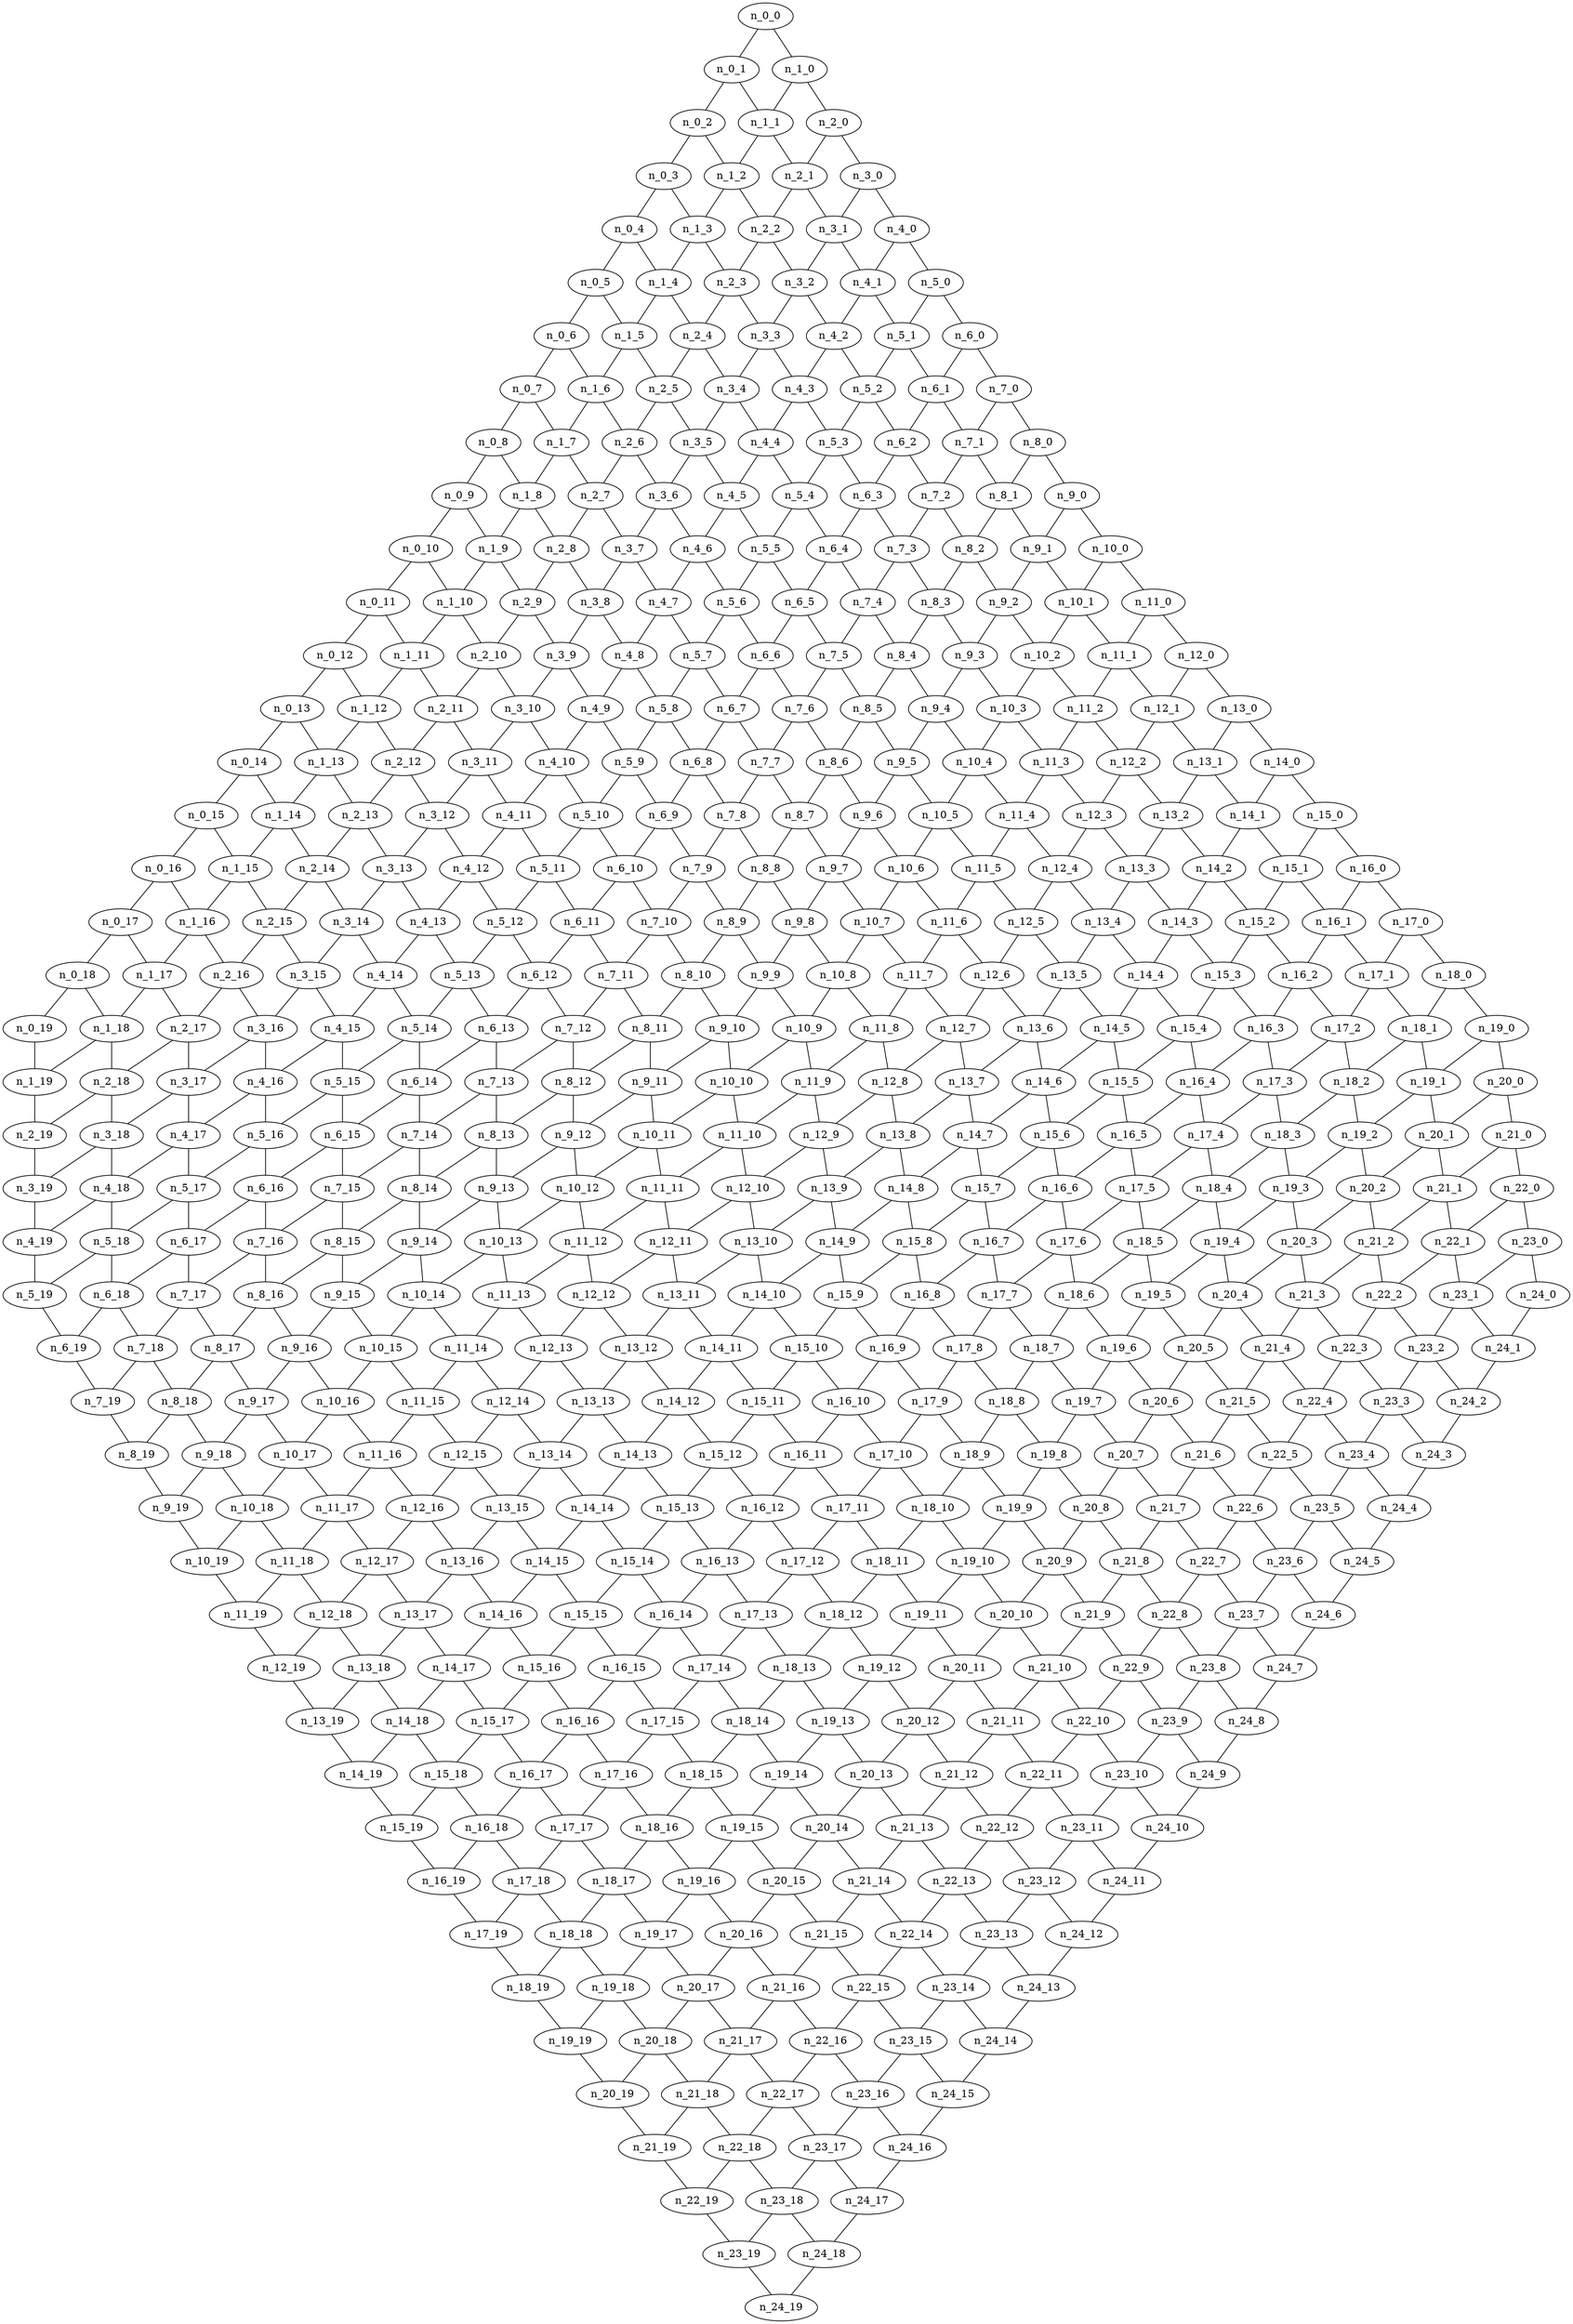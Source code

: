 graph grafoMalla_25_20  {
n_0_0;
n_0_1;
n_0_2;
n_0_3;
n_0_4;
n_0_5;
n_0_6;
n_0_7;
n_0_8;
n_0_9;
n_0_10;
n_0_11;
n_0_12;
n_0_13;
n_0_14;
n_0_15;
n_0_16;
n_0_17;
n_0_18;
n_0_19;
n_1_0;
n_1_1;
n_1_2;
n_1_3;
n_1_4;
n_1_5;
n_1_6;
n_1_7;
n_1_8;
n_1_9;
n_1_10;
n_1_11;
n_1_12;
n_1_13;
n_1_14;
n_1_15;
n_1_16;
n_1_17;
n_1_18;
n_1_19;
n_2_0;
n_2_1;
n_2_2;
n_2_3;
n_2_4;
n_2_5;
n_2_6;
n_2_7;
n_2_8;
n_2_9;
n_2_10;
n_2_11;
n_2_12;
n_2_13;
n_2_14;
n_2_15;
n_2_16;
n_2_17;
n_2_18;
n_2_19;
n_3_0;
n_3_1;
n_3_2;
n_3_3;
n_3_4;
n_3_5;
n_3_6;
n_3_7;
n_3_8;
n_3_9;
n_3_10;
n_3_11;
n_3_12;
n_3_13;
n_3_14;
n_3_15;
n_3_16;
n_3_17;
n_3_18;
n_3_19;
n_4_0;
n_4_1;
n_4_2;
n_4_3;
n_4_4;
n_4_5;
n_4_6;
n_4_7;
n_4_8;
n_4_9;
n_4_10;
n_4_11;
n_4_12;
n_4_13;
n_4_14;
n_4_15;
n_4_16;
n_4_17;
n_4_18;
n_4_19;
n_5_0;
n_5_1;
n_5_2;
n_5_3;
n_5_4;
n_5_5;
n_5_6;
n_5_7;
n_5_8;
n_5_9;
n_5_10;
n_5_11;
n_5_12;
n_5_13;
n_5_14;
n_5_15;
n_5_16;
n_5_17;
n_5_18;
n_5_19;
n_6_0;
n_6_1;
n_6_2;
n_6_3;
n_6_4;
n_6_5;
n_6_6;
n_6_7;
n_6_8;
n_6_9;
n_6_10;
n_6_11;
n_6_12;
n_6_13;
n_6_14;
n_6_15;
n_6_16;
n_6_17;
n_6_18;
n_6_19;
n_7_0;
n_7_1;
n_7_2;
n_7_3;
n_7_4;
n_7_5;
n_7_6;
n_7_7;
n_7_8;
n_7_9;
n_7_10;
n_7_11;
n_7_12;
n_7_13;
n_7_14;
n_7_15;
n_7_16;
n_7_17;
n_7_18;
n_7_19;
n_8_0;
n_8_1;
n_8_2;
n_8_3;
n_8_4;
n_8_5;
n_8_6;
n_8_7;
n_8_8;
n_8_9;
n_8_10;
n_8_11;
n_8_12;
n_8_13;
n_8_14;
n_8_15;
n_8_16;
n_8_17;
n_8_18;
n_8_19;
n_9_0;
n_9_1;
n_9_2;
n_9_3;
n_9_4;
n_9_5;
n_9_6;
n_9_7;
n_9_8;
n_9_9;
n_9_10;
n_9_11;
n_9_12;
n_9_13;
n_9_14;
n_9_15;
n_9_16;
n_9_17;
n_9_18;
n_9_19;
n_10_0;
n_10_1;
n_10_2;
n_10_3;
n_10_4;
n_10_5;
n_10_6;
n_10_7;
n_10_8;
n_10_9;
n_10_10;
n_10_11;
n_10_12;
n_10_13;
n_10_14;
n_10_15;
n_10_16;
n_10_17;
n_10_18;
n_10_19;
n_11_0;
n_11_1;
n_11_2;
n_11_3;
n_11_4;
n_11_5;
n_11_6;
n_11_7;
n_11_8;
n_11_9;
n_11_10;
n_11_11;
n_11_12;
n_11_13;
n_11_14;
n_11_15;
n_11_16;
n_11_17;
n_11_18;
n_11_19;
n_12_0;
n_12_1;
n_12_2;
n_12_3;
n_12_4;
n_12_5;
n_12_6;
n_12_7;
n_12_8;
n_12_9;
n_12_10;
n_12_11;
n_12_12;
n_12_13;
n_12_14;
n_12_15;
n_12_16;
n_12_17;
n_12_18;
n_12_19;
n_13_0;
n_13_1;
n_13_2;
n_13_3;
n_13_4;
n_13_5;
n_13_6;
n_13_7;
n_13_8;
n_13_9;
n_13_10;
n_13_11;
n_13_12;
n_13_13;
n_13_14;
n_13_15;
n_13_16;
n_13_17;
n_13_18;
n_13_19;
n_14_0;
n_14_1;
n_14_2;
n_14_3;
n_14_4;
n_14_5;
n_14_6;
n_14_7;
n_14_8;
n_14_9;
n_14_10;
n_14_11;
n_14_12;
n_14_13;
n_14_14;
n_14_15;
n_14_16;
n_14_17;
n_14_18;
n_14_19;
n_15_0;
n_15_1;
n_15_2;
n_15_3;
n_15_4;
n_15_5;
n_15_6;
n_15_7;
n_15_8;
n_15_9;
n_15_10;
n_15_11;
n_15_12;
n_15_13;
n_15_14;
n_15_15;
n_15_16;
n_15_17;
n_15_18;
n_15_19;
n_16_0;
n_16_1;
n_16_2;
n_16_3;
n_16_4;
n_16_5;
n_16_6;
n_16_7;
n_16_8;
n_16_9;
n_16_10;
n_16_11;
n_16_12;
n_16_13;
n_16_14;
n_16_15;
n_16_16;
n_16_17;
n_16_18;
n_16_19;
n_17_0;
n_17_1;
n_17_2;
n_17_3;
n_17_4;
n_17_5;
n_17_6;
n_17_7;
n_17_8;
n_17_9;
n_17_10;
n_17_11;
n_17_12;
n_17_13;
n_17_14;
n_17_15;
n_17_16;
n_17_17;
n_17_18;
n_17_19;
n_18_0;
n_18_1;
n_18_2;
n_18_3;
n_18_4;
n_18_5;
n_18_6;
n_18_7;
n_18_8;
n_18_9;
n_18_10;
n_18_11;
n_18_12;
n_18_13;
n_18_14;
n_18_15;
n_18_16;
n_18_17;
n_18_18;
n_18_19;
n_19_0;
n_19_1;
n_19_2;
n_19_3;
n_19_4;
n_19_5;
n_19_6;
n_19_7;
n_19_8;
n_19_9;
n_19_10;
n_19_11;
n_19_12;
n_19_13;
n_19_14;
n_19_15;
n_19_16;
n_19_17;
n_19_18;
n_19_19;
n_20_0;
n_20_1;
n_20_2;
n_20_3;
n_20_4;
n_20_5;
n_20_6;
n_20_7;
n_20_8;
n_20_9;
n_20_10;
n_20_11;
n_20_12;
n_20_13;
n_20_14;
n_20_15;
n_20_16;
n_20_17;
n_20_18;
n_20_19;
n_21_0;
n_21_1;
n_21_2;
n_21_3;
n_21_4;
n_21_5;
n_21_6;
n_21_7;
n_21_8;
n_21_9;
n_21_10;
n_21_11;
n_21_12;
n_21_13;
n_21_14;
n_21_15;
n_21_16;
n_21_17;
n_21_18;
n_21_19;
n_22_0;
n_22_1;
n_22_2;
n_22_3;
n_22_4;
n_22_5;
n_22_6;
n_22_7;
n_22_8;
n_22_9;
n_22_10;
n_22_11;
n_22_12;
n_22_13;
n_22_14;
n_22_15;
n_22_16;
n_22_17;
n_22_18;
n_22_19;
n_23_0;
n_23_1;
n_23_2;
n_23_3;
n_23_4;
n_23_5;
n_23_6;
n_23_7;
n_23_8;
n_23_9;
n_23_10;
n_23_11;
n_23_12;
n_23_13;
n_23_14;
n_23_15;
n_23_16;
n_23_17;
n_23_18;
n_23_19;
n_24_0;
n_24_1;
n_24_2;
n_24_3;
n_24_4;
n_24_5;
n_24_6;
n_24_7;
n_24_8;
n_24_9;
n_24_10;
n_24_11;
n_24_12;
n_24_13;
n_24_14;
n_24_15;
n_24_16;
n_24_17;
n_24_18;
n_24_19;
n_0_0 -- n_1_0;
n_0_0 -- n_0_1;
n_0_1 -- n_1_1;
n_0_1 -- n_0_2;
n_0_2 -- n_1_2;
n_0_2 -- n_0_3;
n_0_3 -- n_1_3;
n_0_3 -- n_0_4;
n_0_4 -- n_1_4;
n_0_4 -- n_0_5;
n_0_5 -- n_1_5;
n_0_5 -- n_0_6;
n_0_6 -- n_1_6;
n_0_6 -- n_0_7;
n_0_7 -- n_1_7;
n_0_7 -- n_0_8;
n_0_8 -- n_1_8;
n_0_8 -- n_0_9;
n_0_9 -- n_1_9;
n_0_9 -- n_0_10;
n_0_10 -- n_1_10;
n_0_10 -- n_0_11;
n_0_11 -- n_1_11;
n_0_11 -- n_0_12;
n_0_12 -- n_1_12;
n_0_12 -- n_0_13;
n_0_13 -- n_1_13;
n_0_13 -- n_0_14;
n_0_14 -- n_1_14;
n_0_14 -- n_0_15;
n_0_15 -- n_1_15;
n_0_15 -- n_0_16;
n_0_16 -- n_1_16;
n_0_16 -- n_0_17;
n_0_17 -- n_1_17;
n_0_17 -- n_0_18;
n_0_18 -- n_1_18;
n_0_18 -- n_0_19;
n_0_19 -- n_1_19;
n_1_0 -- n_2_0;
n_1_0 -- n_1_1;
n_1_1 -- n_2_1;
n_1_1 -- n_1_2;
n_1_2 -- n_2_2;
n_1_2 -- n_1_3;
n_1_3 -- n_2_3;
n_1_3 -- n_1_4;
n_1_4 -- n_2_4;
n_1_4 -- n_1_5;
n_1_5 -- n_2_5;
n_1_5 -- n_1_6;
n_1_6 -- n_2_6;
n_1_6 -- n_1_7;
n_1_7 -- n_2_7;
n_1_7 -- n_1_8;
n_1_8 -- n_2_8;
n_1_8 -- n_1_9;
n_1_9 -- n_2_9;
n_1_9 -- n_1_10;
n_1_10 -- n_2_10;
n_1_10 -- n_1_11;
n_1_11 -- n_2_11;
n_1_11 -- n_1_12;
n_1_12 -- n_2_12;
n_1_12 -- n_1_13;
n_1_13 -- n_2_13;
n_1_13 -- n_1_14;
n_1_14 -- n_2_14;
n_1_14 -- n_1_15;
n_1_15 -- n_2_15;
n_1_15 -- n_1_16;
n_1_16 -- n_2_16;
n_1_16 -- n_1_17;
n_1_17 -- n_2_17;
n_1_17 -- n_1_18;
n_1_18 -- n_2_18;
n_1_18 -- n_1_19;
n_1_19 -- n_2_19;
n_2_0 -- n_3_0;
n_2_0 -- n_2_1;
n_2_1 -- n_3_1;
n_2_1 -- n_2_2;
n_2_2 -- n_3_2;
n_2_2 -- n_2_3;
n_2_3 -- n_3_3;
n_2_3 -- n_2_4;
n_2_4 -- n_3_4;
n_2_4 -- n_2_5;
n_2_5 -- n_3_5;
n_2_5 -- n_2_6;
n_2_6 -- n_3_6;
n_2_6 -- n_2_7;
n_2_7 -- n_3_7;
n_2_7 -- n_2_8;
n_2_8 -- n_3_8;
n_2_8 -- n_2_9;
n_2_9 -- n_3_9;
n_2_9 -- n_2_10;
n_2_10 -- n_3_10;
n_2_10 -- n_2_11;
n_2_11 -- n_3_11;
n_2_11 -- n_2_12;
n_2_12 -- n_3_12;
n_2_12 -- n_2_13;
n_2_13 -- n_3_13;
n_2_13 -- n_2_14;
n_2_14 -- n_3_14;
n_2_14 -- n_2_15;
n_2_15 -- n_3_15;
n_2_15 -- n_2_16;
n_2_16 -- n_3_16;
n_2_16 -- n_2_17;
n_2_17 -- n_3_17;
n_2_17 -- n_2_18;
n_2_18 -- n_3_18;
n_2_18 -- n_2_19;
n_2_19 -- n_3_19;
n_3_0 -- n_4_0;
n_3_0 -- n_3_1;
n_3_1 -- n_4_1;
n_3_1 -- n_3_2;
n_3_2 -- n_4_2;
n_3_2 -- n_3_3;
n_3_3 -- n_4_3;
n_3_3 -- n_3_4;
n_3_4 -- n_4_4;
n_3_4 -- n_3_5;
n_3_5 -- n_4_5;
n_3_5 -- n_3_6;
n_3_6 -- n_4_6;
n_3_6 -- n_3_7;
n_3_7 -- n_4_7;
n_3_7 -- n_3_8;
n_3_8 -- n_4_8;
n_3_8 -- n_3_9;
n_3_9 -- n_4_9;
n_3_9 -- n_3_10;
n_3_10 -- n_4_10;
n_3_10 -- n_3_11;
n_3_11 -- n_4_11;
n_3_11 -- n_3_12;
n_3_12 -- n_4_12;
n_3_12 -- n_3_13;
n_3_13 -- n_4_13;
n_3_13 -- n_3_14;
n_3_14 -- n_4_14;
n_3_14 -- n_3_15;
n_3_15 -- n_4_15;
n_3_15 -- n_3_16;
n_3_16 -- n_4_16;
n_3_16 -- n_3_17;
n_3_17 -- n_4_17;
n_3_17 -- n_3_18;
n_3_18 -- n_4_18;
n_3_18 -- n_3_19;
n_3_19 -- n_4_19;
n_4_0 -- n_5_0;
n_4_0 -- n_4_1;
n_4_1 -- n_5_1;
n_4_1 -- n_4_2;
n_4_2 -- n_5_2;
n_4_2 -- n_4_3;
n_4_3 -- n_5_3;
n_4_3 -- n_4_4;
n_4_4 -- n_5_4;
n_4_4 -- n_4_5;
n_4_5 -- n_5_5;
n_4_5 -- n_4_6;
n_4_6 -- n_5_6;
n_4_6 -- n_4_7;
n_4_7 -- n_5_7;
n_4_7 -- n_4_8;
n_4_8 -- n_5_8;
n_4_8 -- n_4_9;
n_4_9 -- n_5_9;
n_4_9 -- n_4_10;
n_4_10 -- n_5_10;
n_4_10 -- n_4_11;
n_4_11 -- n_5_11;
n_4_11 -- n_4_12;
n_4_12 -- n_5_12;
n_4_12 -- n_4_13;
n_4_13 -- n_5_13;
n_4_13 -- n_4_14;
n_4_14 -- n_5_14;
n_4_14 -- n_4_15;
n_4_15 -- n_5_15;
n_4_15 -- n_4_16;
n_4_16 -- n_5_16;
n_4_16 -- n_4_17;
n_4_17 -- n_5_17;
n_4_17 -- n_4_18;
n_4_18 -- n_5_18;
n_4_18 -- n_4_19;
n_4_19 -- n_5_19;
n_5_0 -- n_6_0;
n_5_0 -- n_5_1;
n_5_1 -- n_6_1;
n_5_1 -- n_5_2;
n_5_2 -- n_6_2;
n_5_2 -- n_5_3;
n_5_3 -- n_6_3;
n_5_3 -- n_5_4;
n_5_4 -- n_6_4;
n_5_4 -- n_5_5;
n_5_5 -- n_6_5;
n_5_5 -- n_5_6;
n_5_6 -- n_6_6;
n_5_6 -- n_5_7;
n_5_7 -- n_6_7;
n_5_7 -- n_5_8;
n_5_8 -- n_6_8;
n_5_8 -- n_5_9;
n_5_9 -- n_6_9;
n_5_9 -- n_5_10;
n_5_10 -- n_6_10;
n_5_10 -- n_5_11;
n_5_11 -- n_6_11;
n_5_11 -- n_5_12;
n_5_12 -- n_6_12;
n_5_12 -- n_5_13;
n_5_13 -- n_6_13;
n_5_13 -- n_5_14;
n_5_14 -- n_6_14;
n_5_14 -- n_5_15;
n_5_15 -- n_6_15;
n_5_15 -- n_5_16;
n_5_16 -- n_6_16;
n_5_16 -- n_5_17;
n_5_17 -- n_6_17;
n_5_17 -- n_5_18;
n_5_18 -- n_6_18;
n_5_18 -- n_5_19;
n_5_19 -- n_6_19;
n_6_0 -- n_7_0;
n_6_0 -- n_6_1;
n_6_1 -- n_7_1;
n_6_1 -- n_6_2;
n_6_2 -- n_7_2;
n_6_2 -- n_6_3;
n_6_3 -- n_7_3;
n_6_3 -- n_6_4;
n_6_4 -- n_7_4;
n_6_4 -- n_6_5;
n_6_5 -- n_7_5;
n_6_5 -- n_6_6;
n_6_6 -- n_7_6;
n_6_6 -- n_6_7;
n_6_7 -- n_7_7;
n_6_7 -- n_6_8;
n_6_8 -- n_7_8;
n_6_8 -- n_6_9;
n_6_9 -- n_7_9;
n_6_9 -- n_6_10;
n_6_10 -- n_7_10;
n_6_10 -- n_6_11;
n_6_11 -- n_7_11;
n_6_11 -- n_6_12;
n_6_12 -- n_7_12;
n_6_12 -- n_6_13;
n_6_13 -- n_7_13;
n_6_13 -- n_6_14;
n_6_14 -- n_7_14;
n_6_14 -- n_6_15;
n_6_15 -- n_7_15;
n_6_15 -- n_6_16;
n_6_16 -- n_7_16;
n_6_16 -- n_6_17;
n_6_17 -- n_7_17;
n_6_17 -- n_6_18;
n_6_18 -- n_7_18;
n_6_18 -- n_6_19;
n_6_19 -- n_7_19;
n_7_0 -- n_8_0;
n_7_0 -- n_7_1;
n_7_1 -- n_8_1;
n_7_1 -- n_7_2;
n_7_2 -- n_8_2;
n_7_2 -- n_7_3;
n_7_3 -- n_8_3;
n_7_3 -- n_7_4;
n_7_4 -- n_8_4;
n_7_4 -- n_7_5;
n_7_5 -- n_8_5;
n_7_5 -- n_7_6;
n_7_6 -- n_8_6;
n_7_6 -- n_7_7;
n_7_7 -- n_8_7;
n_7_7 -- n_7_8;
n_7_8 -- n_8_8;
n_7_8 -- n_7_9;
n_7_9 -- n_8_9;
n_7_9 -- n_7_10;
n_7_10 -- n_8_10;
n_7_10 -- n_7_11;
n_7_11 -- n_8_11;
n_7_11 -- n_7_12;
n_7_12 -- n_8_12;
n_7_12 -- n_7_13;
n_7_13 -- n_8_13;
n_7_13 -- n_7_14;
n_7_14 -- n_8_14;
n_7_14 -- n_7_15;
n_7_15 -- n_8_15;
n_7_15 -- n_7_16;
n_7_16 -- n_8_16;
n_7_16 -- n_7_17;
n_7_17 -- n_8_17;
n_7_17 -- n_7_18;
n_7_18 -- n_8_18;
n_7_18 -- n_7_19;
n_7_19 -- n_8_19;
n_8_0 -- n_9_0;
n_8_0 -- n_8_1;
n_8_1 -- n_9_1;
n_8_1 -- n_8_2;
n_8_2 -- n_9_2;
n_8_2 -- n_8_3;
n_8_3 -- n_9_3;
n_8_3 -- n_8_4;
n_8_4 -- n_9_4;
n_8_4 -- n_8_5;
n_8_5 -- n_9_5;
n_8_5 -- n_8_6;
n_8_6 -- n_9_6;
n_8_6 -- n_8_7;
n_8_7 -- n_9_7;
n_8_7 -- n_8_8;
n_8_8 -- n_9_8;
n_8_8 -- n_8_9;
n_8_9 -- n_9_9;
n_8_9 -- n_8_10;
n_8_10 -- n_9_10;
n_8_10 -- n_8_11;
n_8_11 -- n_9_11;
n_8_11 -- n_8_12;
n_8_12 -- n_9_12;
n_8_12 -- n_8_13;
n_8_13 -- n_9_13;
n_8_13 -- n_8_14;
n_8_14 -- n_9_14;
n_8_14 -- n_8_15;
n_8_15 -- n_9_15;
n_8_15 -- n_8_16;
n_8_16 -- n_9_16;
n_8_16 -- n_8_17;
n_8_17 -- n_9_17;
n_8_17 -- n_8_18;
n_8_18 -- n_9_18;
n_8_18 -- n_8_19;
n_8_19 -- n_9_19;
n_9_0 -- n_10_0;
n_9_0 -- n_9_1;
n_9_1 -- n_10_1;
n_9_1 -- n_9_2;
n_9_2 -- n_10_2;
n_9_2 -- n_9_3;
n_9_3 -- n_10_3;
n_9_3 -- n_9_4;
n_9_4 -- n_10_4;
n_9_4 -- n_9_5;
n_9_5 -- n_10_5;
n_9_5 -- n_9_6;
n_9_6 -- n_10_6;
n_9_6 -- n_9_7;
n_9_7 -- n_10_7;
n_9_7 -- n_9_8;
n_9_8 -- n_10_8;
n_9_8 -- n_9_9;
n_9_9 -- n_10_9;
n_9_9 -- n_9_10;
n_9_10 -- n_10_10;
n_9_10 -- n_9_11;
n_9_11 -- n_10_11;
n_9_11 -- n_9_12;
n_9_12 -- n_10_12;
n_9_12 -- n_9_13;
n_9_13 -- n_10_13;
n_9_13 -- n_9_14;
n_9_14 -- n_10_14;
n_9_14 -- n_9_15;
n_9_15 -- n_10_15;
n_9_15 -- n_9_16;
n_9_16 -- n_10_16;
n_9_16 -- n_9_17;
n_9_17 -- n_10_17;
n_9_17 -- n_9_18;
n_9_18 -- n_10_18;
n_9_18 -- n_9_19;
n_9_19 -- n_10_19;
n_10_0 -- n_11_0;
n_10_0 -- n_10_1;
n_10_1 -- n_11_1;
n_10_1 -- n_10_2;
n_10_2 -- n_11_2;
n_10_2 -- n_10_3;
n_10_3 -- n_11_3;
n_10_3 -- n_10_4;
n_10_4 -- n_11_4;
n_10_4 -- n_10_5;
n_10_5 -- n_11_5;
n_10_5 -- n_10_6;
n_10_6 -- n_11_6;
n_10_6 -- n_10_7;
n_10_7 -- n_11_7;
n_10_7 -- n_10_8;
n_10_8 -- n_11_8;
n_10_8 -- n_10_9;
n_10_9 -- n_11_9;
n_10_9 -- n_10_10;
n_10_10 -- n_11_10;
n_10_10 -- n_10_11;
n_10_11 -- n_11_11;
n_10_11 -- n_10_12;
n_10_12 -- n_11_12;
n_10_12 -- n_10_13;
n_10_13 -- n_11_13;
n_10_13 -- n_10_14;
n_10_14 -- n_11_14;
n_10_14 -- n_10_15;
n_10_15 -- n_11_15;
n_10_15 -- n_10_16;
n_10_16 -- n_11_16;
n_10_16 -- n_10_17;
n_10_17 -- n_11_17;
n_10_17 -- n_10_18;
n_10_18 -- n_11_18;
n_10_18 -- n_10_19;
n_10_19 -- n_11_19;
n_11_0 -- n_12_0;
n_11_0 -- n_11_1;
n_11_1 -- n_12_1;
n_11_1 -- n_11_2;
n_11_2 -- n_12_2;
n_11_2 -- n_11_3;
n_11_3 -- n_12_3;
n_11_3 -- n_11_4;
n_11_4 -- n_12_4;
n_11_4 -- n_11_5;
n_11_5 -- n_12_5;
n_11_5 -- n_11_6;
n_11_6 -- n_12_6;
n_11_6 -- n_11_7;
n_11_7 -- n_12_7;
n_11_7 -- n_11_8;
n_11_8 -- n_12_8;
n_11_8 -- n_11_9;
n_11_9 -- n_12_9;
n_11_9 -- n_11_10;
n_11_10 -- n_12_10;
n_11_10 -- n_11_11;
n_11_11 -- n_12_11;
n_11_11 -- n_11_12;
n_11_12 -- n_12_12;
n_11_12 -- n_11_13;
n_11_13 -- n_12_13;
n_11_13 -- n_11_14;
n_11_14 -- n_12_14;
n_11_14 -- n_11_15;
n_11_15 -- n_12_15;
n_11_15 -- n_11_16;
n_11_16 -- n_12_16;
n_11_16 -- n_11_17;
n_11_17 -- n_12_17;
n_11_17 -- n_11_18;
n_11_18 -- n_12_18;
n_11_18 -- n_11_19;
n_11_19 -- n_12_19;
n_12_0 -- n_13_0;
n_12_0 -- n_12_1;
n_12_1 -- n_13_1;
n_12_1 -- n_12_2;
n_12_2 -- n_13_2;
n_12_2 -- n_12_3;
n_12_3 -- n_13_3;
n_12_3 -- n_12_4;
n_12_4 -- n_13_4;
n_12_4 -- n_12_5;
n_12_5 -- n_13_5;
n_12_5 -- n_12_6;
n_12_6 -- n_13_6;
n_12_6 -- n_12_7;
n_12_7 -- n_13_7;
n_12_7 -- n_12_8;
n_12_8 -- n_13_8;
n_12_8 -- n_12_9;
n_12_9 -- n_13_9;
n_12_9 -- n_12_10;
n_12_10 -- n_13_10;
n_12_10 -- n_12_11;
n_12_11 -- n_13_11;
n_12_11 -- n_12_12;
n_12_12 -- n_13_12;
n_12_12 -- n_12_13;
n_12_13 -- n_13_13;
n_12_13 -- n_12_14;
n_12_14 -- n_13_14;
n_12_14 -- n_12_15;
n_12_15 -- n_13_15;
n_12_15 -- n_12_16;
n_12_16 -- n_13_16;
n_12_16 -- n_12_17;
n_12_17 -- n_13_17;
n_12_17 -- n_12_18;
n_12_18 -- n_13_18;
n_12_18 -- n_12_19;
n_12_19 -- n_13_19;
n_13_0 -- n_14_0;
n_13_0 -- n_13_1;
n_13_1 -- n_14_1;
n_13_1 -- n_13_2;
n_13_2 -- n_14_2;
n_13_2 -- n_13_3;
n_13_3 -- n_14_3;
n_13_3 -- n_13_4;
n_13_4 -- n_14_4;
n_13_4 -- n_13_5;
n_13_5 -- n_14_5;
n_13_5 -- n_13_6;
n_13_6 -- n_14_6;
n_13_6 -- n_13_7;
n_13_7 -- n_14_7;
n_13_7 -- n_13_8;
n_13_8 -- n_14_8;
n_13_8 -- n_13_9;
n_13_9 -- n_14_9;
n_13_9 -- n_13_10;
n_13_10 -- n_14_10;
n_13_10 -- n_13_11;
n_13_11 -- n_14_11;
n_13_11 -- n_13_12;
n_13_12 -- n_14_12;
n_13_12 -- n_13_13;
n_13_13 -- n_14_13;
n_13_13 -- n_13_14;
n_13_14 -- n_14_14;
n_13_14 -- n_13_15;
n_13_15 -- n_14_15;
n_13_15 -- n_13_16;
n_13_16 -- n_14_16;
n_13_16 -- n_13_17;
n_13_17 -- n_14_17;
n_13_17 -- n_13_18;
n_13_18 -- n_14_18;
n_13_18 -- n_13_19;
n_13_19 -- n_14_19;
n_14_0 -- n_15_0;
n_14_0 -- n_14_1;
n_14_1 -- n_15_1;
n_14_1 -- n_14_2;
n_14_2 -- n_15_2;
n_14_2 -- n_14_3;
n_14_3 -- n_15_3;
n_14_3 -- n_14_4;
n_14_4 -- n_15_4;
n_14_4 -- n_14_5;
n_14_5 -- n_15_5;
n_14_5 -- n_14_6;
n_14_6 -- n_15_6;
n_14_6 -- n_14_7;
n_14_7 -- n_15_7;
n_14_7 -- n_14_8;
n_14_8 -- n_15_8;
n_14_8 -- n_14_9;
n_14_9 -- n_15_9;
n_14_9 -- n_14_10;
n_14_10 -- n_15_10;
n_14_10 -- n_14_11;
n_14_11 -- n_15_11;
n_14_11 -- n_14_12;
n_14_12 -- n_15_12;
n_14_12 -- n_14_13;
n_14_13 -- n_15_13;
n_14_13 -- n_14_14;
n_14_14 -- n_15_14;
n_14_14 -- n_14_15;
n_14_15 -- n_15_15;
n_14_15 -- n_14_16;
n_14_16 -- n_15_16;
n_14_16 -- n_14_17;
n_14_17 -- n_15_17;
n_14_17 -- n_14_18;
n_14_18 -- n_15_18;
n_14_18 -- n_14_19;
n_14_19 -- n_15_19;
n_15_0 -- n_16_0;
n_15_0 -- n_15_1;
n_15_1 -- n_16_1;
n_15_1 -- n_15_2;
n_15_2 -- n_16_2;
n_15_2 -- n_15_3;
n_15_3 -- n_16_3;
n_15_3 -- n_15_4;
n_15_4 -- n_16_4;
n_15_4 -- n_15_5;
n_15_5 -- n_16_5;
n_15_5 -- n_15_6;
n_15_6 -- n_16_6;
n_15_6 -- n_15_7;
n_15_7 -- n_16_7;
n_15_7 -- n_15_8;
n_15_8 -- n_16_8;
n_15_8 -- n_15_9;
n_15_9 -- n_16_9;
n_15_9 -- n_15_10;
n_15_10 -- n_16_10;
n_15_10 -- n_15_11;
n_15_11 -- n_16_11;
n_15_11 -- n_15_12;
n_15_12 -- n_16_12;
n_15_12 -- n_15_13;
n_15_13 -- n_16_13;
n_15_13 -- n_15_14;
n_15_14 -- n_16_14;
n_15_14 -- n_15_15;
n_15_15 -- n_16_15;
n_15_15 -- n_15_16;
n_15_16 -- n_16_16;
n_15_16 -- n_15_17;
n_15_17 -- n_16_17;
n_15_17 -- n_15_18;
n_15_18 -- n_16_18;
n_15_18 -- n_15_19;
n_15_19 -- n_16_19;
n_16_0 -- n_17_0;
n_16_0 -- n_16_1;
n_16_1 -- n_17_1;
n_16_1 -- n_16_2;
n_16_2 -- n_17_2;
n_16_2 -- n_16_3;
n_16_3 -- n_17_3;
n_16_3 -- n_16_4;
n_16_4 -- n_17_4;
n_16_4 -- n_16_5;
n_16_5 -- n_17_5;
n_16_5 -- n_16_6;
n_16_6 -- n_17_6;
n_16_6 -- n_16_7;
n_16_7 -- n_17_7;
n_16_7 -- n_16_8;
n_16_8 -- n_17_8;
n_16_8 -- n_16_9;
n_16_9 -- n_17_9;
n_16_9 -- n_16_10;
n_16_10 -- n_17_10;
n_16_10 -- n_16_11;
n_16_11 -- n_17_11;
n_16_11 -- n_16_12;
n_16_12 -- n_17_12;
n_16_12 -- n_16_13;
n_16_13 -- n_17_13;
n_16_13 -- n_16_14;
n_16_14 -- n_17_14;
n_16_14 -- n_16_15;
n_16_15 -- n_17_15;
n_16_15 -- n_16_16;
n_16_16 -- n_17_16;
n_16_16 -- n_16_17;
n_16_17 -- n_17_17;
n_16_17 -- n_16_18;
n_16_18 -- n_17_18;
n_16_18 -- n_16_19;
n_16_19 -- n_17_19;
n_17_0 -- n_18_0;
n_17_0 -- n_17_1;
n_17_1 -- n_18_1;
n_17_1 -- n_17_2;
n_17_2 -- n_18_2;
n_17_2 -- n_17_3;
n_17_3 -- n_18_3;
n_17_3 -- n_17_4;
n_17_4 -- n_18_4;
n_17_4 -- n_17_5;
n_17_5 -- n_18_5;
n_17_5 -- n_17_6;
n_17_6 -- n_18_6;
n_17_6 -- n_17_7;
n_17_7 -- n_18_7;
n_17_7 -- n_17_8;
n_17_8 -- n_18_8;
n_17_8 -- n_17_9;
n_17_9 -- n_18_9;
n_17_9 -- n_17_10;
n_17_10 -- n_18_10;
n_17_10 -- n_17_11;
n_17_11 -- n_18_11;
n_17_11 -- n_17_12;
n_17_12 -- n_18_12;
n_17_12 -- n_17_13;
n_17_13 -- n_18_13;
n_17_13 -- n_17_14;
n_17_14 -- n_18_14;
n_17_14 -- n_17_15;
n_17_15 -- n_18_15;
n_17_15 -- n_17_16;
n_17_16 -- n_18_16;
n_17_16 -- n_17_17;
n_17_17 -- n_18_17;
n_17_17 -- n_17_18;
n_17_18 -- n_18_18;
n_17_18 -- n_17_19;
n_17_19 -- n_18_19;
n_18_0 -- n_19_0;
n_18_0 -- n_18_1;
n_18_1 -- n_19_1;
n_18_1 -- n_18_2;
n_18_2 -- n_19_2;
n_18_2 -- n_18_3;
n_18_3 -- n_19_3;
n_18_3 -- n_18_4;
n_18_4 -- n_19_4;
n_18_4 -- n_18_5;
n_18_5 -- n_19_5;
n_18_5 -- n_18_6;
n_18_6 -- n_19_6;
n_18_6 -- n_18_7;
n_18_7 -- n_19_7;
n_18_7 -- n_18_8;
n_18_8 -- n_19_8;
n_18_8 -- n_18_9;
n_18_9 -- n_19_9;
n_18_9 -- n_18_10;
n_18_10 -- n_19_10;
n_18_10 -- n_18_11;
n_18_11 -- n_19_11;
n_18_11 -- n_18_12;
n_18_12 -- n_19_12;
n_18_12 -- n_18_13;
n_18_13 -- n_19_13;
n_18_13 -- n_18_14;
n_18_14 -- n_19_14;
n_18_14 -- n_18_15;
n_18_15 -- n_19_15;
n_18_15 -- n_18_16;
n_18_16 -- n_19_16;
n_18_16 -- n_18_17;
n_18_17 -- n_19_17;
n_18_17 -- n_18_18;
n_18_18 -- n_19_18;
n_18_18 -- n_18_19;
n_18_19 -- n_19_19;
n_19_0 -- n_20_0;
n_19_0 -- n_19_1;
n_19_1 -- n_20_1;
n_19_1 -- n_19_2;
n_19_2 -- n_20_2;
n_19_2 -- n_19_3;
n_19_3 -- n_20_3;
n_19_3 -- n_19_4;
n_19_4 -- n_20_4;
n_19_4 -- n_19_5;
n_19_5 -- n_20_5;
n_19_5 -- n_19_6;
n_19_6 -- n_20_6;
n_19_6 -- n_19_7;
n_19_7 -- n_20_7;
n_19_7 -- n_19_8;
n_19_8 -- n_20_8;
n_19_8 -- n_19_9;
n_19_9 -- n_20_9;
n_19_9 -- n_19_10;
n_19_10 -- n_20_10;
n_19_10 -- n_19_11;
n_19_11 -- n_20_11;
n_19_11 -- n_19_12;
n_19_12 -- n_20_12;
n_19_12 -- n_19_13;
n_19_13 -- n_20_13;
n_19_13 -- n_19_14;
n_19_14 -- n_20_14;
n_19_14 -- n_19_15;
n_19_15 -- n_20_15;
n_19_15 -- n_19_16;
n_19_16 -- n_20_16;
n_19_16 -- n_19_17;
n_19_17 -- n_20_17;
n_19_17 -- n_19_18;
n_19_18 -- n_20_18;
n_19_18 -- n_19_19;
n_19_19 -- n_20_19;
n_20_0 -- n_21_0;
n_20_0 -- n_20_1;
n_20_1 -- n_21_1;
n_20_1 -- n_20_2;
n_20_2 -- n_21_2;
n_20_2 -- n_20_3;
n_20_3 -- n_21_3;
n_20_3 -- n_20_4;
n_20_4 -- n_21_4;
n_20_4 -- n_20_5;
n_20_5 -- n_21_5;
n_20_5 -- n_20_6;
n_20_6 -- n_21_6;
n_20_6 -- n_20_7;
n_20_7 -- n_21_7;
n_20_7 -- n_20_8;
n_20_8 -- n_21_8;
n_20_8 -- n_20_9;
n_20_9 -- n_21_9;
n_20_9 -- n_20_10;
n_20_10 -- n_21_10;
n_20_10 -- n_20_11;
n_20_11 -- n_21_11;
n_20_11 -- n_20_12;
n_20_12 -- n_21_12;
n_20_12 -- n_20_13;
n_20_13 -- n_21_13;
n_20_13 -- n_20_14;
n_20_14 -- n_21_14;
n_20_14 -- n_20_15;
n_20_15 -- n_21_15;
n_20_15 -- n_20_16;
n_20_16 -- n_21_16;
n_20_16 -- n_20_17;
n_20_17 -- n_21_17;
n_20_17 -- n_20_18;
n_20_18 -- n_21_18;
n_20_18 -- n_20_19;
n_20_19 -- n_21_19;
n_21_0 -- n_22_0;
n_21_0 -- n_21_1;
n_21_1 -- n_22_1;
n_21_1 -- n_21_2;
n_21_2 -- n_22_2;
n_21_2 -- n_21_3;
n_21_3 -- n_22_3;
n_21_3 -- n_21_4;
n_21_4 -- n_22_4;
n_21_4 -- n_21_5;
n_21_5 -- n_22_5;
n_21_5 -- n_21_6;
n_21_6 -- n_22_6;
n_21_6 -- n_21_7;
n_21_7 -- n_22_7;
n_21_7 -- n_21_8;
n_21_8 -- n_22_8;
n_21_8 -- n_21_9;
n_21_9 -- n_22_9;
n_21_9 -- n_21_10;
n_21_10 -- n_22_10;
n_21_10 -- n_21_11;
n_21_11 -- n_22_11;
n_21_11 -- n_21_12;
n_21_12 -- n_22_12;
n_21_12 -- n_21_13;
n_21_13 -- n_22_13;
n_21_13 -- n_21_14;
n_21_14 -- n_22_14;
n_21_14 -- n_21_15;
n_21_15 -- n_22_15;
n_21_15 -- n_21_16;
n_21_16 -- n_22_16;
n_21_16 -- n_21_17;
n_21_17 -- n_22_17;
n_21_17 -- n_21_18;
n_21_18 -- n_22_18;
n_21_18 -- n_21_19;
n_21_19 -- n_22_19;
n_22_0 -- n_23_0;
n_22_0 -- n_22_1;
n_22_1 -- n_23_1;
n_22_1 -- n_22_2;
n_22_2 -- n_23_2;
n_22_2 -- n_22_3;
n_22_3 -- n_23_3;
n_22_3 -- n_22_4;
n_22_4 -- n_23_4;
n_22_4 -- n_22_5;
n_22_5 -- n_23_5;
n_22_5 -- n_22_6;
n_22_6 -- n_23_6;
n_22_6 -- n_22_7;
n_22_7 -- n_23_7;
n_22_7 -- n_22_8;
n_22_8 -- n_23_8;
n_22_8 -- n_22_9;
n_22_9 -- n_23_9;
n_22_9 -- n_22_10;
n_22_10 -- n_23_10;
n_22_10 -- n_22_11;
n_22_11 -- n_23_11;
n_22_11 -- n_22_12;
n_22_12 -- n_23_12;
n_22_12 -- n_22_13;
n_22_13 -- n_23_13;
n_22_13 -- n_22_14;
n_22_14 -- n_23_14;
n_22_14 -- n_22_15;
n_22_15 -- n_23_15;
n_22_15 -- n_22_16;
n_22_16 -- n_23_16;
n_22_16 -- n_22_17;
n_22_17 -- n_23_17;
n_22_17 -- n_22_18;
n_22_18 -- n_23_18;
n_22_18 -- n_22_19;
n_22_19 -- n_23_19;
n_23_0 -- n_24_0;
n_23_0 -- n_23_1;
n_23_1 -- n_24_1;
n_23_1 -- n_23_2;
n_23_2 -- n_24_2;
n_23_2 -- n_23_3;
n_23_3 -- n_24_3;
n_23_3 -- n_23_4;
n_23_4 -- n_24_4;
n_23_4 -- n_23_5;
n_23_5 -- n_24_5;
n_23_5 -- n_23_6;
n_23_6 -- n_24_6;
n_23_6 -- n_23_7;
n_23_7 -- n_24_7;
n_23_7 -- n_23_8;
n_23_8 -- n_24_8;
n_23_8 -- n_23_9;
n_23_9 -- n_24_9;
n_23_9 -- n_23_10;
n_23_10 -- n_24_10;
n_23_10 -- n_23_11;
n_23_11 -- n_24_11;
n_23_11 -- n_23_12;
n_23_12 -- n_24_12;
n_23_12 -- n_23_13;
n_23_13 -- n_24_13;
n_23_13 -- n_23_14;
n_23_14 -- n_24_14;
n_23_14 -- n_23_15;
n_23_15 -- n_24_15;
n_23_15 -- n_23_16;
n_23_16 -- n_24_16;
n_23_16 -- n_23_17;
n_23_17 -- n_24_17;
n_23_17 -- n_23_18;
n_23_18 -- n_24_18;
n_23_18 -- n_23_19;
n_23_19 -- n_24_19;
n_24_0 -- n_24_1;
n_24_1 -- n_24_2;
n_24_2 -- n_24_3;
n_24_3 -- n_24_4;
n_24_4 -- n_24_5;
n_24_5 -- n_24_6;
n_24_6 -- n_24_7;
n_24_7 -- n_24_8;
n_24_8 -- n_24_9;
n_24_9 -- n_24_10;
n_24_10 -- n_24_11;
n_24_11 -- n_24_12;
n_24_12 -- n_24_13;
n_24_13 -- n_24_14;
n_24_14 -- n_24_15;
n_24_15 -- n_24_16;
n_24_16 -- n_24_17;
n_24_17 -- n_24_18;
n_24_18 -- n_24_19;
}